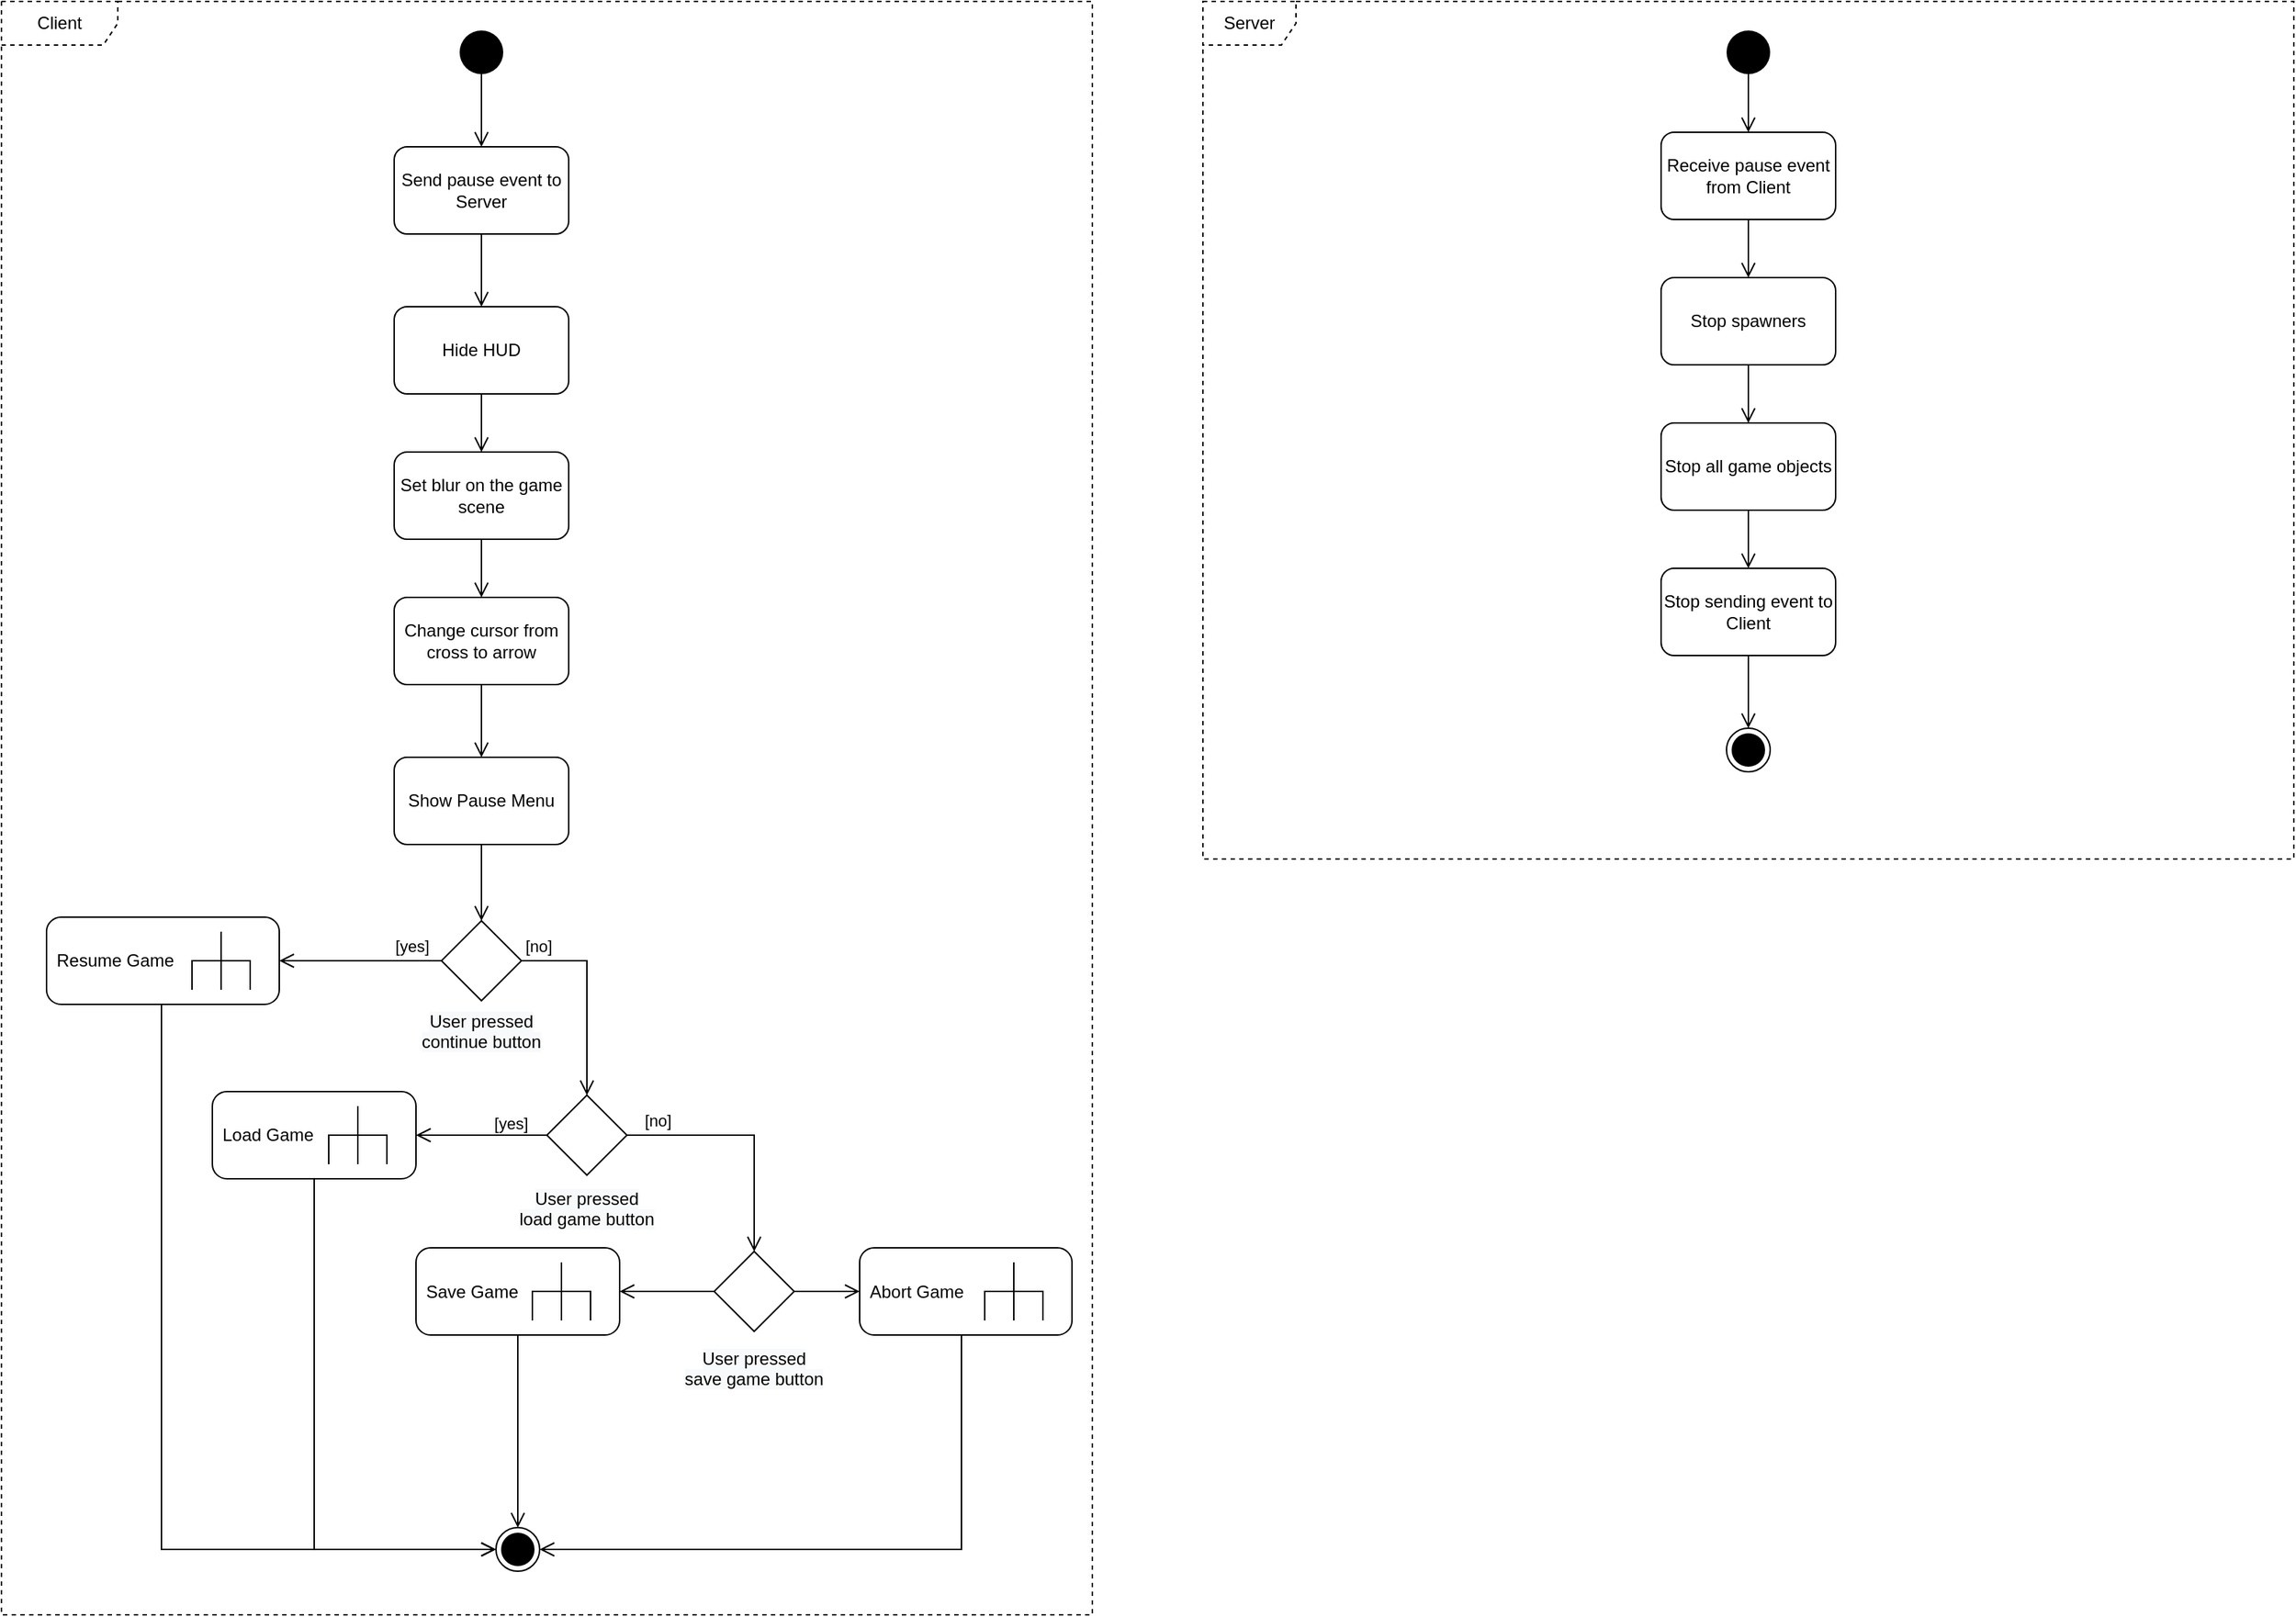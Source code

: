 <mxfile version="18.0.6" type="device"><diagram id="7L_WKZiQpmu-7hvw1VHQ" name="Strona-1"><mxGraphModel dx="2204" dy="1370" grid="1" gridSize="10" guides="1" tooltips="1" connect="1" arrows="1" fold="1" page="1" pageScale="1" pageWidth="827" pageHeight="1169" math="0" shadow="0"><root><mxCell id="0"/><mxCell id="1" parent="0"/><mxCell id="Y6zIuKWhau4oJwJ09tNU-62" value="Client" style="shape=umlFrame;whiteSpace=wrap;html=1;strokeColor=#000000;width=80;height=30;dashed=1;" vertex="1" parent="1"><mxGeometry x="40" y="30" width="750" height="1110" as="geometry"/></mxCell><mxCell id="Y6zIuKWhau4oJwJ09tNU-61" value="Server" style="shape=umlFrame;whiteSpace=wrap;html=1;strokeColor=#000000;width=64;height=30;dashed=1;" vertex="1" parent="1"><mxGeometry x="866" y="30" width="750" height="590" as="geometry"/></mxCell><mxCell id="Y6zIuKWhau4oJwJ09tNU-2" value="" style="edgeStyle=orthogonalEdgeStyle;html=1;verticalAlign=bottom;endArrow=open;endSize=8;strokeColor=#000000;rounded=0;entryX=0.5;entryY=0;entryDx=0;entryDy=0;exitX=0.5;exitY=1;exitDx=0;exitDy=0;" edge="1" source="Y6zIuKWhau4oJwJ09tNU-47" parent="1" target="Y6zIuKWhau4oJwJ09tNU-3"><mxGeometry relative="1" as="geometry"><mxPoint x="370" y="130" as="targetPoint"/><mxPoint x="370" y="70" as="sourcePoint"/></mxGeometry></mxCell><mxCell id="Y6zIuKWhau4oJwJ09tNU-5" style="edgeStyle=orthogonalEdgeStyle;rounded=0;orthogonalLoop=1;jettySize=auto;html=1;entryX=0.5;entryY=0;entryDx=0;entryDy=0;strokeColor=#000000;endSize=8;endArrow=open;endFill=0;" edge="1" parent="1" source="Y6zIuKWhau4oJwJ09tNU-3" target="Y6zIuKWhau4oJwJ09tNU-4"><mxGeometry relative="1" as="geometry"/></mxCell><mxCell id="Y6zIuKWhau4oJwJ09tNU-3" value="Send pause event to Server" style="rounded=1;whiteSpace=wrap;html=1;strokeColor=#000000;" vertex="1" parent="1"><mxGeometry x="310" y="130" width="120" height="60" as="geometry"/></mxCell><mxCell id="Y6zIuKWhau4oJwJ09tNU-13" style="edgeStyle=orthogonalEdgeStyle;rounded=0;orthogonalLoop=1;jettySize=auto;html=1;endArrow=open;endFill=0;endSize=8;strokeColor=#000000;" edge="1" parent="1" source="Y6zIuKWhau4oJwJ09tNU-4" target="Y6zIuKWhau4oJwJ09tNU-8"><mxGeometry relative="1" as="geometry"/></mxCell><mxCell id="Y6zIuKWhau4oJwJ09tNU-4" value="Hide HUD" style="rounded=1;whiteSpace=wrap;html=1;strokeColor=#000000;" vertex="1" parent="1"><mxGeometry x="310" y="240" width="120" height="60" as="geometry"/></mxCell><mxCell id="Y6zIuKWhau4oJwJ09tNU-15" value="" style="edgeStyle=orthogonalEdgeStyle;rounded=0;orthogonalLoop=1;jettySize=auto;html=1;endArrow=open;endFill=0;endSize=8;strokeColor=#000000;" edge="1" parent="1" source="Y6zIuKWhau4oJwJ09tNU-6" target="Y6zIuKWhau4oJwJ09tNU-9"><mxGeometry relative="1" as="geometry"><Array as="points"><mxPoint x="371" y="560"/><mxPoint x="371" y="560"/></Array></mxGeometry></mxCell><mxCell id="Y6zIuKWhau4oJwJ09tNU-6" value="Change cursor from cross to arrow" style="rounded=1;whiteSpace=wrap;html=1;strokeColor=#000000;" vertex="1" parent="1"><mxGeometry x="310" y="440" width="120" height="60" as="geometry"/></mxCell><mxCell id="Y6zIuKWhau4oJwJ09tNU-14" style="edgeStyle=orthogonalEdgeStyle;rounded=0;orthogonalLoop=1;jettySize=auto;html=1;endArrow=open;endFill=0;endSize=8;strokeColor=#000000;" edge="1" parent="1" source="Y6zIuKWhau4oJwJ09tNU-8" target="Y6zIuKWhau4oJwJ09tNU-6"><mxGeometry relative="1" as="geometry"/></mxCell><mxCell id="Y6zIuKWhau4oJwJ09tNU-8" value="Set blur on the game scene" style="rounded=1;whiteSpace=wrap;html=1;strokeColor=#000000;" vertex="1" parent="1"><mxGeometry x="310" y="340" width="120" height="60" as="geometry"/></mxCell><mxCell id="Y6zIuKWhau4oJwJ09tNU-17" style="edgeStyle=orthogonalEdgeStyle;rounded=0;orthogonalLoop=1;jettySize=auto;html=1;entryX=0.5;entryY=0;entryDx=0;entryDy=0;endArrow=open;endFill=0;endSize=8;strokeColor=#000000;" edge="1" parent="1" source="Y6zIuKWhau4oJwJ09tNU-9" target="Y6zIuKWhau4oJwJ09tNU-32"><mxGeometry relative="1" as="geometry"><mxPoint x="370" y="660" as="targetPoint"/></mxGeometry></mxCell><mxCell id="Y6zIuKWhau4oJwJ09tNU-9" value="Show Pause Menu" style="rounded=1;whiteSpace=wrap;html=1;strokeColor=#000000;" vertex="1" parent="1"><mxGeometry x="310" y="550" width="120" height="60" as="geometry"/></mxCell><mxCell id="Y6zIuKWhau4oJwJ09tNU-30" style="edgeStyle=orthogonalEdgeStyle;rounded=0;orthogonalLoop=1;jettySize=auto;html=1;entryX=1;entryY=0.5;entryDx=0;entryDy=0;entryPerimeter=0;endArrow=open;endFill=0;endSize=8;strokeColor=#000000;exitX=0;exitY=0.5;exitDx=0;exitDy=0;" edge="1" parent="1" source="Y6zIuKWhau4oJwJ09tNU-32" target="Y6zIuKWhau4oJwJ09tNU-26"><mxGeometry relative="1" as="geometry"><mxPoint x="340" y="690" as="sourcePoint"/></mxGeometry></mxCell><mxCell id="Y6zIuKWhau4oJwJ09tNU-35" value="[yes]" style="edgeLabel;html=1;align=center;verticalAlign=middle;resizable=0;points=[];" vertex="1" connectable="0" parent="Y6zIuKWhau4oJwJ09tNU-30"><mxGeometry x="-0.1" relative="1" as="geometry"><mxPoint x="29" y="-10" as="offset"/></mxGeometry></mxCell><mxCell id="Y6zIuKWhau4oJwJ09tNU-71" style="edgeStyle=orthogonalEdgeStyle;rounded=0;orthogonalLoop=1;jettySize=auto;html=1;entryX=1;entryY=0.5;entryDx=0;entryDy=0;endArrow=open;endFill=0;endSize=8;strokeColor=#000000;" edge="1" parent="1" source="Y6zIuKWhau4oJwJ09tNU-25" target="Y6zIuKWhau4oJwJ09tNU-41"><mxGeometry relative="1" as="geometry"><Array as="points"><mxPoint x="700" y="1095"/></Array></mxGeometry></mxCell><mxCell id="Y6zIuKWhau4oJwJ09tNU-25" value="&lt;span style=&quot;text-align: center;&quot;&gt;Abort Game&lt;/span&gt;" style="shape=mxgraph.uml25.behaviorAction;html=1;rounded=1;absoluteArcSize=1;arcSize=10;align=left;spacingLeft=5;strokeColor=#000000;" vertex="1" parent="1"><mxGeometry x="630" y="887.5" width="146" height="60" as="geometry"/></mxCell><mxCell id="Y6zIuKWhau4oJwJ09tNU-70" style="edgeStyle=orthogonalEdgeStyle;rounded=0;orthogonalLoop=1;jettySize=auto;html=1;entryX=0;entryY=0.5;entryDx=0;entryDy=0;endArrow=open;endFill=0;endSize=8;strokeColor=#000000;" edge="1" parent="1" source="Y6zIuKWhau4oJwJ09tNU-26" target="Y6zIuKWhau4oJwJ09tNU-41"><mxGeometry relative="1" as="geometry"><Array as="points"><mxPoint x="150" y="1095"/></Array></mxGeometry></mxCell><mxCell id="Y6zIuKWhau4oJwJ09tNU-26" value="&lt;span style=&quot;text-align: center;&quot;&gt;Resume Game&lt;/span&gt;" style="shape=mxgraph.uml25.behaviorAction;html=1;rounded=1;absoluteArcSize=1;arcSize=10;align=left;spacingLeft=5;strokeColor=#000000;" vertex="1" parent="1"><mxGeometry x="71" y="660" width="160" height="60" as="geometry"/></mxCell><mxCell id="Y6zIuKWhau4oJwJ09tNU-69" style="edgeStyle=orthogonalEdgeStyle;rounded=0;orthogonalLoop=1;jettySize=auto;html=1;entryX=0;entryY=0.5;entryDx=0;entryDy=0;endArrow=open;endFill=0;endSize=8;strokeColor=#000000;" edge="1" parent="1" source="Y6zIuKWhau4oJwJ09tNU-27" target="Y6zIuKWhau4oJwJ09tNU-41"><mxGeometry relative="1" as="geometry"><Array as="points"><mxPoint x="255" y="1095"/></Array></mxGeometry></mxCell><mxCell id="Y6zIuKWhau4oJwJ09tNU-27" value="&lt;span style=&quot;text-align: center;&quot;&gt;Load Game&lt;/span&gt;" style="shape=mxgraph.uml25.behaviorAction;html=1;rounded=1;absoluteArcSize=1;arcSize=10;align=left;spacingLeft=5;strokeColor=#000000;" vertex="1" parent="1"><mxGeometry x="185" y="780" width="140" height="60" as="geometry"/></mxCell><mxCell id="Y6zIuKWhau4oJwJ09tNU-37" value="[no]" style="edgeStyle=orthogonalEdgeStyle;rounded=0;orthogonalLoop=1;jettySize=auto;html=1;entryX=0.5;entryY=0;entryDx=0;entryDy=0;endArrow=open;endFill=0;endSize=8;strokeColor=#000000;" edge="1" parent="1" source="Y6zIuKWhau4oJwJ09tNU-32" target="Y6zIuKWhau4oJwJ09tNU-36"><mxGeometry x="-0.841" y="10" relative="1" as="geometry"><mxPoint as="offset"/></mxGeometry></mxCell><mxCell id="Y6zIuKWhau4oJwJ09tNU-32" value="" style="rhombus;strokeColor=#000000;" vertex="1" parent="1"><mxGeometry x="342.5" y="662.5" width="55" height="55" as="geometry"/></mxCell><mxCell id="Y6zIuKWhau4oJwJ09tNU-34" value="&lt;span style=&quot;color: rgb(0, 0, 0); font-family: Helvetica; font-size: 12px; font-style: normal; font-variant-ligatures: normal; font-variant-caps: normal; font-weight: 400; letter-spacing: normal; orphans: 2; text-indent: 0px; text-transform: none; widows: 2; word-spacing: 0px; -webkit-text-stroke-width: 0px; background-color: rgb(248, 249, 250); text-decoration-thickness: initial; text-decoration-style: initial; text-decoration-color: initial; float: none; display: inline !important;&quot;&gt;User pressed continue button&lt;/span&gt;" style="text;whiteSpace=wrap;html=1;align=center;" vertex="1" parent="1"><mxGeometry x="325" y="717.5" width="90" height="40" as="geometry"/></mxCell><mxCell id="Y6zIuKWhau4oJwJ09tNU-39" value="[yes]" style="edgeStyle=orthogonalEdgeStyle;rounded=0;orthogonalLoop=1;jettySize=auto;html=1;endArrow=open;endFill=0;endSize=8;strokeColor=#000000;" edge="1" parent="1" source="Y6zIuKWhau4oJwJ09tNU-36" target="Y6zIuKWhau4oJwJ09tNU-27"><mxGeometry x="-0.429" y="-7" relative="1" as="geometry"><mxPoint y="-1" as="offset"/></mxGeometry></mxCell><mxCell id="Y6zIuKWhau4oJwJ09tNU-40" value="[no]" style="edgeStyle=orthogonalEdgeStyle;rounded=0;orthogonalLoop=1;jettySize=auto;html=1;endArrow=open;endFill=0;endSize=8;strokeColor=#000000;entryX=0.5;entryY=0;entryDx=0;entryDy=0;" edge="1" parent="1" source="Y6zIuKWhau4oJwJ09tNU-36" target="Y6zIuKWhau4oJwJ09tNU-63"><mxGeometry x="-0.748" y="10" relative="1" as="geometry"><mxPoint as="offset"/></mxGeometry></mxCell><mxCell id="Y6zIuKWhau4oJwJ09tNU-36" value="" style="rhombus;strokeColor=#000000;" vertex="1" parent="1"><mxGeometry x="415" y="782.5" width="55" height="55" as="geometry"/></mxCell><mxCell id="Y6zIuKWhau4oJwJ09tNU-38" value="&lt;span style=&quot;color: rgb(0, 0, 0); font-family: Helvetica; font-size: 12px; font-style: normal; font-variant-ligatures: normal; font-variant-caps: normal; font-weight: 400; letter-spacing: normal; orphans: 2; text-indent: 0px; text-transform: none; widows: 2; word-spacing: 0px; -webkit-text-stroke-width: 0px; background-color: rgb(248, 249, 250); text-decoration-thickness: initial; text-decoration-style: initial; text-decoration-color: initial; float: none; display: inline !important;&quot;&gt;User pressed load game button&lt;/span&gt;" style="text;whiteSpace=wrap;html=1;align=center;" vertex="1" parent="1"><mxGeometry x="393.25" y="840" width="98.5" height="40" as="geometry"/></mxCell><mxCell id="Y6zIuKWhau4oJwJ09tNU-41" value="" style="ellipse;html=1;shape=endState;fillColor=#000000;strokeColor=#000000;direction=east;" vertex="1" parent="1"><mxGeometry x="380" y="1080" width="30" height="30" as="geometry"/></mxCell><mxCell id="Y6zIuKWhau4oJwJ09tNU-47" value="" style="ellipse;fillColor=#000000;strokeColor=none;" vertex="1" parent="1"><mxGeometry x="355" y="50" width="30" height="30" as="geometry"/></mxCell><mxCell id="Y6zIuKWhau4oJwJ09tNU-50" style="edgeStyle=orthogonalEdgeStyle;rounded=0;orthogonalLoop=1;jettySize=auto;html=1;entryX=0.5;entryY=0;entryDx=0;entryDy=0;endArrow=open;endFill=0;endSize=8;strokeColor=#000000;" edge="1" parent="1" source="Y6zIuKWhau4oJwJ09tNU-48" target="Y6zIuKWhau4oJwJ09tNU-49"><mxGeometry relative="1" as="geometry"/></mxCell><mxCell id="Y6zIuKWhau4oJwJ09tNU-48" value="" style="ellipse;fillColor=#000000;strokeColor=none;" vertex="1" parent="1"><mxGeometry x="1226" y="50" width="30" height="30" as="geometry"/></mxCell><mxCell id="Y6zIuKWhau4oJwJ09tNU-54" style="edgeStyle=orthogonalEdgeStyle;rounded=0;orthogonalLoop=1;jettySize=auto;html=1;entryX=0.5;entryY=0;entryDx=0;entryDy=0;endArrow=open;endFill=0;endSize=8;strokeColor=#000000;" edge="1" parent="1" source="Y6zIuKWhau4oJwJ09tNU-49" target="Y6zIuKWhau4oJwJ09tNU-51"><mxGeometry relative="1" as="geometry"/></mxCell><mxCell id="Y6zIuKWhau4oJwJ09tNU-49" value="Receive pause event from Client" style="rounded=1;whiteSpace=wrap;html=1;strokeColor=#000000;" vertex="1" parent="1"><mxGeometry x="1181" y="120" width="120" height="60" as="geometry"/></mxCell><mxCell id="Y6zIuKWhau4oJwJ09tNU-55" style="edgeStyle=orthogonalEdgeStyle;rounded=0;orthogonalLoop=1;jettySize=auto;html=1;endArrow=open;endFill=0;endSize=8;strokeColor=#000000;" edge="1" parent="1" source="Y6zIuKWhau4oJwJ09tNU-51" target="Y6zIuKWhau4oJwJ09tNU-52"><mxGeometry relative="1" as="geometry"/></mxCell><mxCell id="Y6zIuKWhau4oJwJ09tNU-51" value="Stop spawners" style="rounded=1;whiteSpace=wrap;html=1;strokeColor=#000000;" vertex="1" parent="1"><mxGeometry x="1181" y="220" width="120" height="60" as="geometry"/></mxCell><mxCell id="Y6zIuKWhau4oJwJ09tNU-56" style="edgeStyle=orthogonalEdgeStyle;rounded=0;orthogonalLoop=1;jettySize=auto;html=1;entryX=0.5;entryY=0;entryDx=0;entryDy=0;endArrow=open;endFill=0;endSize=8;strokeColor=#000000;" edge="1" parent="1" source="Y6zIuKWhau4oJwJ09tNU-52" target="Y6zIuKWhau4oJwJ09tNU-53"><mxGeometry relative="1" as="geometry"/></mxCell><mxCell id="Y6zIuKWhau4oJwJ09tNU-52" value="Stop all game objects&lt;span style=&quot;color: rgba(0, 0, 0, 0); font-family: monospace; font-size: 0px; text-align: start;&quot;&gt;%3CmxGraphModel%3E%3Croot%3E%3CmxCell%20id%3D%220%22%2F%3E%3CmxCell%20id%3D%221%22%20parent%3D%220%22%2F%3E%3CmxCell%20id%3D%222%22%20value%3D%22Stop%20spawners%22%20style%3D%22rounded%3D1%3BwhiteSpace%3Dwrap%3Bhtml%3D1%3BstrokeColor%3D%23000000%3B%22%20vertex%3D%221%22%20parent%3D%221%22%3E%3CmxGeometry%20x%3D%221181%22%20y%3D%22200%22%20width%3D%22120%22%20height%3D%2260%22%20as%3D%22geometry%22%2F%3E%3C%2FmxCell%3E%3C%2Froot%3E%3C%2FmxGraphModel%3E&lt;/span&gt;" style="rounded=1;whiteSpace=wrap;html=1;strokeColor=#000000;" vertex="1" parent="1"><mxGeometry x="1181" y="320" width="120" height="60" as="geometry"/></mxCell><mxCell id="Y6zIuKWhau4oJwJ09tNU-59" style="edgeStyle=orthogonalEdgeStyle;rounded=0;orthogonalLoop=1;jettySize=auto;html=1;entryX=0.5;entryY=0;entryDx=0;entryDy=0;endArrow=open;endFill=0;endSize=8;strokeColor=#000000;" edge="1" parent="1" source="Y6zIuKWhau4oJwJ09tNU-53" target="Y6zIuKWhau4oJwJ09tNU-58"><mxGeometry relative="1" as="geometry"/></mxCell><mxCell id="Y6zIuKWhau4oJwJ09tNU-53" value="Stop sending event to Client" style="rounded=1;whiteSpace=wrap;html=1;strokeColor=#000000;" vertex="1" parent="1"><mxGeometry x="1181" y="420" width="120" height="60" as="geometry"/></mxCell><mxCell id="Y6zIuKWhau4oJwJ09tNU-58" value="" style="ellipse;html=1;shape=endState;fillColor=#000000;strokeColor=#000000;" vertex="1" parent="1"><mxGeometry x="1226" y="530" width="30" height="30" as="geometry"/></mxCell><mxCell id="Y6zIuKWhau4oJwJ09tNU-66" style="edgeStyle=orthogonalEdgeStyle;rounded=0;orthogonalLoop=1;jettySize=auto;html=1;endArrow=open;endFill=0;endSize=8;strokeColor=#000000;" edge="1" parent="1" source="Y6zIuKWhau4oJwJ09tNU-63" target="Y6zIuKWhau4oJwJ09tNU-65"><mxGeometry relative="1" as="geometry"/></mxCell><mxCell id="Y6zIuKWhau4oJwJ09tNU-67" style="edgeStyle=orthogonalEdgeStyle;rounded=0;orthogonalLoop=1;jettySize=auto;html=1;endArrow=open;endFill=0;endSize=8;strokeColor=#000000;" edge="1" parent="1" source="Y6zIuKWhau4oJwJ09tNU-63" target="Y6zIuKWhau4oJwJ09tNU-25"><mxGeometry relative="1" as="geometry"/></mxCell><mxCell id="Y6zIuKWhau4oJwJ09tNU-63" value="" style="rhombus;strokeColor=#000000;" vertex="1" parent="1"><mxGeometry x="530" y="890" width="55" height="55" as="geometry"/></mxCell><mxCell id="Y6zIuKWhau4oJwJ09tNU-64" value="&lt;span style=&quot;color: rgb(0, 0, 0); font-family: Helvetica; font-size: 12px; font-style: normal; font-variant-ligatures: normal; font-variant-caps: normal; font-weight: 400; letter-spacing: normal; orphans: 2; text-indent: 0px; text-transform: none; widows: 2; word-spacing: 0px; -webkit-text-stroke-width: 0px; background-color: rgb(248, 249, 250); text-decoration-thickness: initial; text-decoration-style: initial; text-decoration-color: initial; float: none; display: inline !important;&quot;&gt;User pressed save game button&lt;/span&gt;" style="text;whiteSpace=wrap;html=1;align=center;" vertex="1" parent="1"><mxGeometry x="508.25" y="950" width="98.5" height="40" as="geometry"/></mxCell><mxCell id="Y6zIuKWhau4oJwJ09tNU-68" style="edgeStyle=orthogonalEdgeStyle;rounded=0;orthogonalLoop=1;jettySize=auto;html=1;endArrow=open;endFill=0;endSize=8;strokeColor=#000000;" edge="1" parent="1" source="Y6zIuKWhau4oJwJ09tNU-65" target="Y6zIuKWhau4oJwJ09tNU-41"><mxGeometry relative="1" as="geometry"/></mxCell><mxCell id="Y6zIuKWhau4oJwJ09tNU-65" value="&lt;span style=&quot;text-align: center;&quot;&gt;Save Game&lt;/span&gt;" style="shape=mxgraph.uml25.behaviorAction;html=1;rounded=1;absoluteArcSize=1;arcSize=10;align=left;spacingLeft=5;strokeColor=#000000;" vertex="1" parent="1"><mxGeometry x="325" y="887.5" width="140" height="60" as="geometry"/></mxCell></root></mxGraphModel></diagram></mxfile>